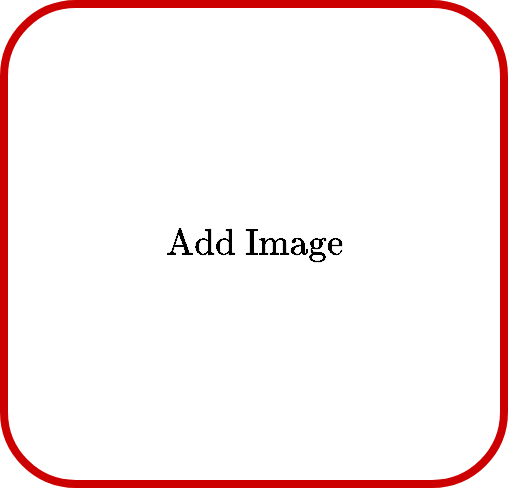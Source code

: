 <mxfile version="26.0.16">
  <diagram name="Page-1" id="9Elfny0PAKstBDtaZSvL">
    <mxGraphModel dx="1434" dy="843" grid="1" gridSize="10" guides="1" tooltips="1" connect="1" arrows="1" fold="1" page="1" pageScale="1" pageWidth="1169" pageHeight="827" math="1" shadow="0">
      <root>
        <mxCell id="0" />
        <mxCell id="1" parent="0" />
        <mxCell id="YEx9Q95nv8kZiWCBmXTe-1" value="&lt;font style=&quot;font-size: 18px;&quot; face=&quot;Times New Roman&quot;&gt;$$\text{Add Image}$$&lt;/font&gt;" style="rounded=1;whiteSpace=wrap;html=1;strokeColor=#CC0000;strokeWidth=4;" vertex="1" parent="1">
          <mxGeometry x="380" y="174" width="250" height="240" as="geometry" />
        </mxCell>
      </root>
    </mxGraphModel>
  </diagram>
</mxfile>
